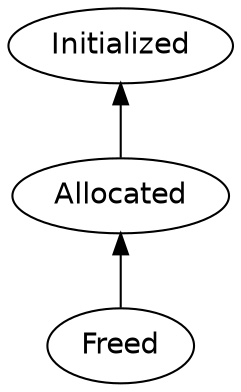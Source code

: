digraph XSimpleState {rankdir=BT; node [fontname = "helvetica"]; margin=0; Freed->Allocated->Initialized;}
